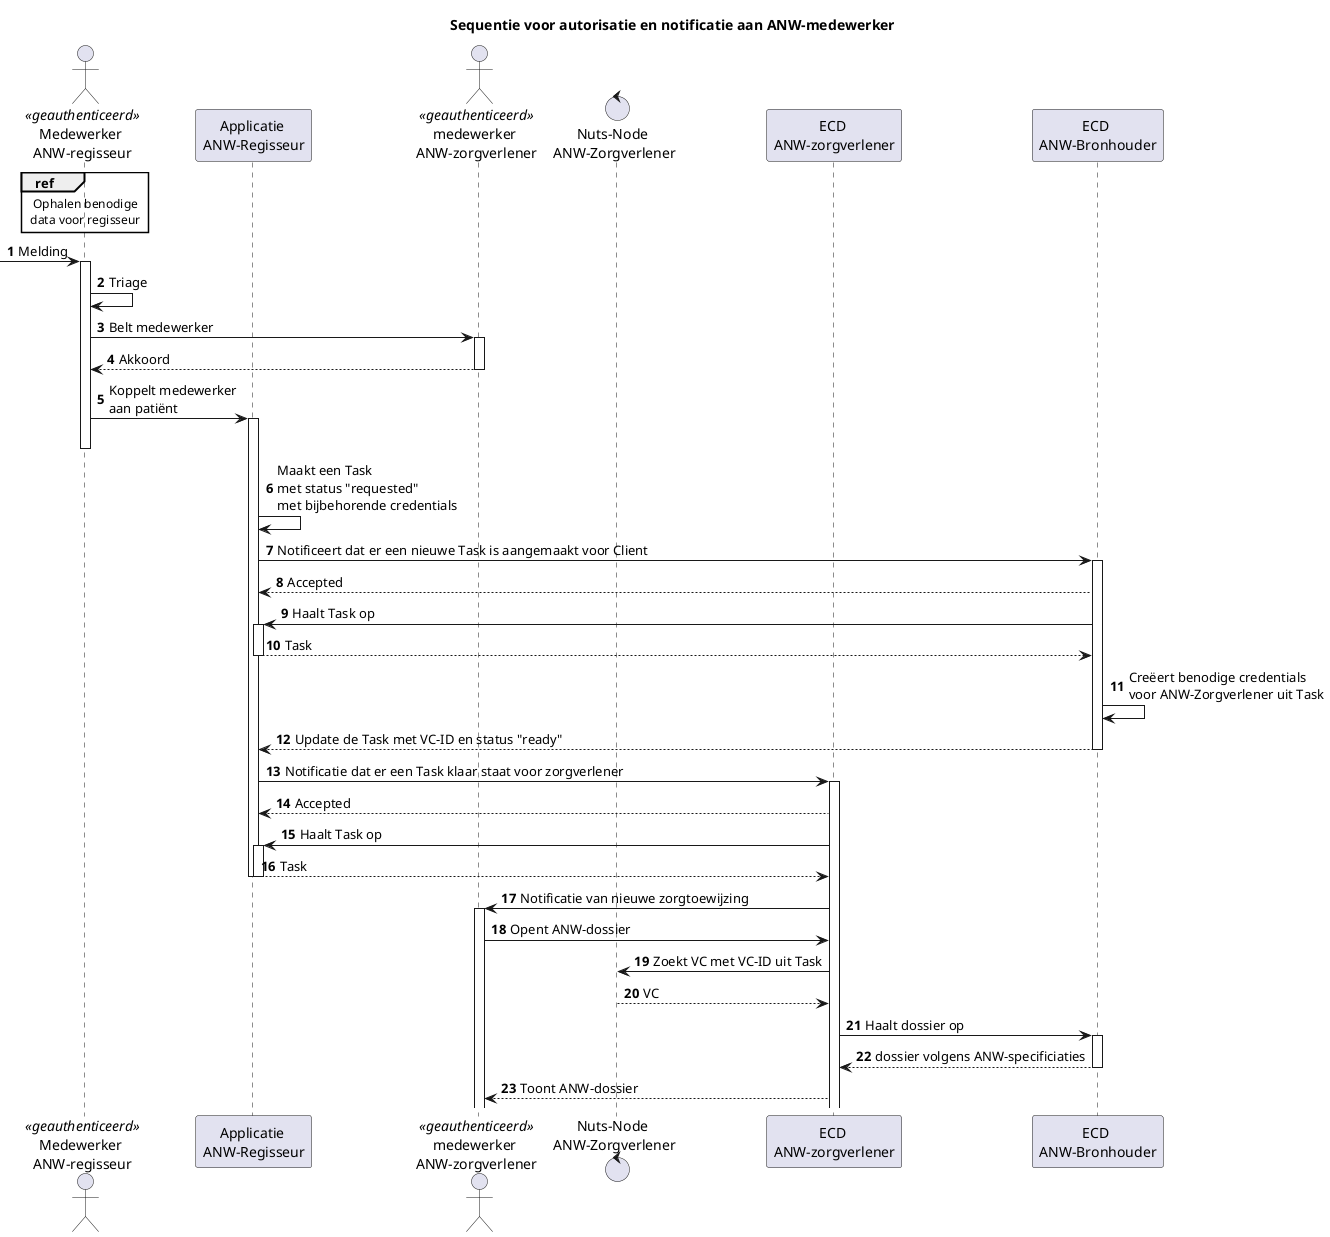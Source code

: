 @startuml
'https://plantuml.com/sequence-diagram

title Sequentie voor autorisatie en notificatie aan ANW-medewerker

autonumber
actor ZMWANW as "Medewerker \nANW-regisseur"<<geauthenticeerd>>
participant ANWSystem as "Applicatie \nANW-Regisseur"
actor ANWEmpl as "medewerker \nANW-zorgverlener"<<geauthenticeerd>>
control nNodeB as "Nuts-Node \nANW-Zorgverlener"
participant VVTA as "ECD \nANW-zorgverlener"
participant VVTB as "ECD \nANW-Bronhouder"

ref over ZMWANW:Ophalen benodige\ndata voor regisseur
-> ZMWANW ++: Melding
ZMWANW -> ZMWANW: Triage
ZMWANW -> ANWEmpl ++: Belt medewerker
return Akkoord
ZMWANW -> ANWSystem++: Koppelt medewerker\naan patiënt
ZMWANW --
ANWSystem -> ANWSystem : Maakt een Task \nmet status "requested" \nmet bijbehorende credentials
ANWSystem -> VVTB++: Notificeert dat er een nieuwe Task is aangemaakt voor Client
VVTB --> ANWSystem: Accepted
VVTB -> ANWSystem ++: Haalt Task op
ANWSystem --> VVTB: Task
ANWSystem --
VVTB -> VVTB: Creëert benodige credentials \nvoor ANW-Zorgverlener uit Task
VVTB --> ANWSystem --: Update de Task met VC-ID en status "ready"
ANWSystem -> VVTA ++: Notificatie dat er een Task klaar staat voor zorgverlener
VVTA --> ANWSystem: Accepted
VVTA -> ANWSystem ++: Haalt Task op
ANWSystem --> VVTA: Task
ANWSystem --
ANWSystem --
VVTA -> ANWEmpl ++: Notificatie van nieuwe zorgtoewijzing

ANWEmpl -> VVTA: Opent ANW-dossier
VVTA -> nNodeB: Zoekt VC met VC-ID uit Task
nNodeB --> VVTA: VC
VVTA -> VVTB ++: Haalt dossier op
return dossier volgens ANW-specificiaties
VVTA --> ANWEmpl: Toont ANW-dossier

@enduml